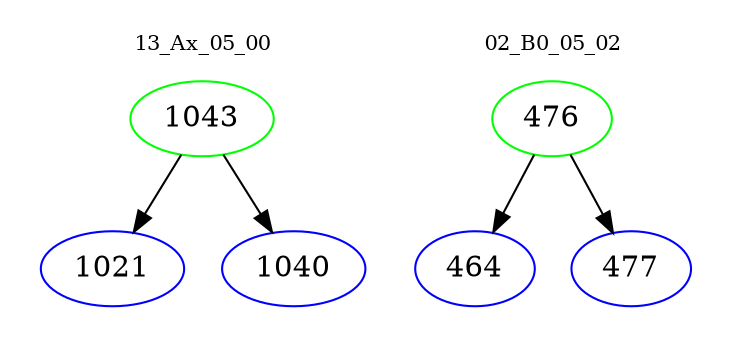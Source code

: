 digraph{
subgraph cluster_0 {
color = white
label = "13_Ax_05_00";
fontsize=10;
T0_1043 [label="1043", color="green"]
T0_1043 -> T0_1021 [color="black"]
T0_1021 [label="1021", color="blue"]
T0_1043 -> T0_1040 [color="black"]
T0_1040 [label="1040", color="blue"]
}
subgraph cluster_1 {
color = white
label = "02_B0_05_02";
fontsize=10;
T1_476 [label="476", color="green"]
T1_476 -> T1_464 [color="black"]
T1_464 [label="464", color="blue"]
T1_476 -> T1_477 [color="black"]
T1_477 [label="477", color="blue"]
}
}
